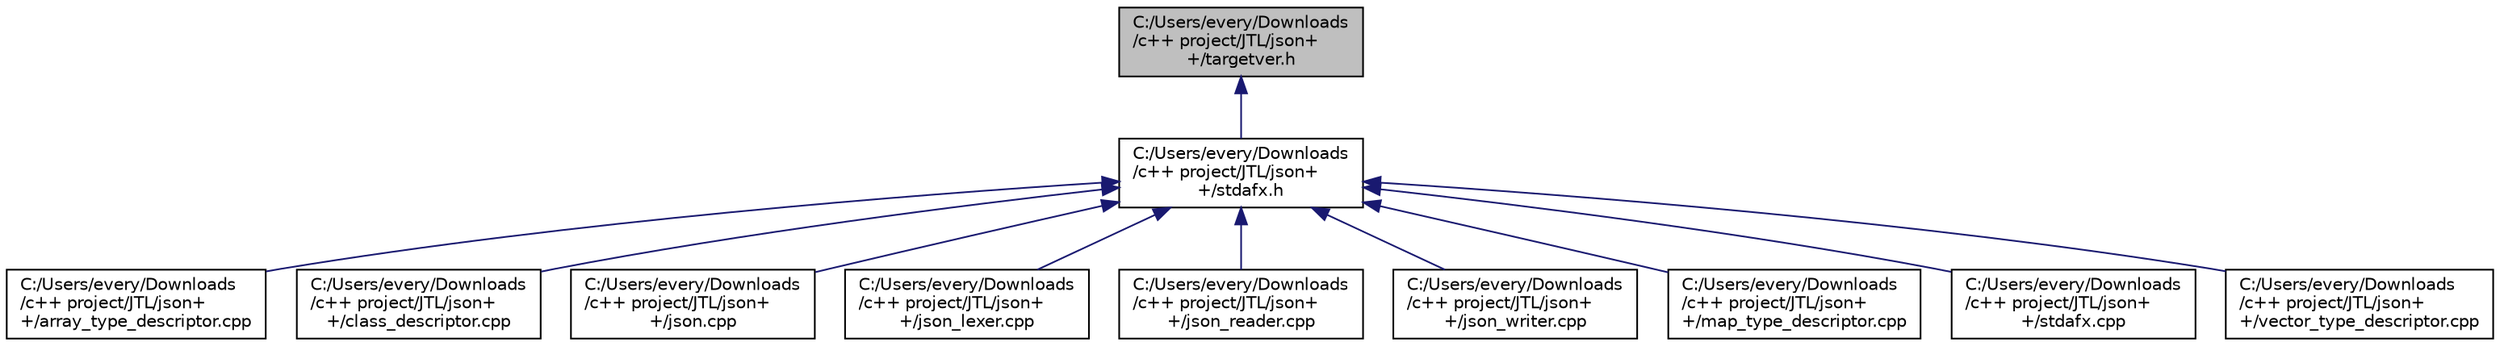 digraph "C:/Users/every/Downloads/c++ project/JTL/json++/targetver.h"
{
  edge [fontname="Helvetica",fontsize="10",labelfontname="Helvetica",labelfontsize="10"];
  node [fontname="Helvetica",fontsize="10",shape=record];
  Node2 [label="C:/Users/every/Downloads\l/c++ project/JTL/json+\l+/targetver.h",height=0.2,width=0.4,color="black", fillcolor="grey75", style="filled", fontcolor="black"];
  Node2 -> Node3 [dir="back",color="midnightblue",fontsize="10",style="solid",fontname="Helvetica"];
  Node3 [label="C:/Users/every/Downloads\l/c++ project/JTL/json+\l+/stdafx.h",height=0.2,width=0.4,color="black", fillcolor="white", style="filled",URL="$stdafx_8h.html"];
  Node3 -> Node4 [dir="back",color="midnightblue",fontsize="10",style="solid",fontname="Helvetica"];
  Node4 [label="C:/Users/every/Downloads\l/c++ project/JTL/json+\l+/array_type_descriptor.cpp",height=0.2,width=0.4,color="black", fillcolor="white", style="filled",URL="$array__type__descriptor_8cpp.html"];
  Node3 -> Node5 [dir="back",color="midnightblue",fontsize="10",style="solid",fontname="Helvetica"];
  Node5 [label="C:/Users/every/Downloads\l/c++ project/JTL/json+\l+/class_descriptor.cpp",height=0.2,width=0.4,color="black", fillcolor="white", style="filled",URL="$class__descriptor_8cpp.html"];
  Node3 -> Node6 [dir="back",color="midnightblue",fontsize="10",style="solid",fontname="Helvetica"];
  Node6 [label="C:/Users/every/Downloads\l/c++ project/JTL/json+\l+/json.cpp",height=0.2,width=0.4,color="black", fillcolor="white", style="filled",URL="$json_8cpp.html"];
  Node3 -> Node7 [dir="back",color="midnightblue",fontsize="10",style="solid",fontname="Helvetica"];
  Node7 [label="C:/Users/every/Downloads\l/c++ project/JTL/json+\l+/json_lexer.cpp",height=0.2,width=0.4,color="black", fillcolor="white", style="filled",URL="$json__lexer_8cpp.html"];
  Node3 -> Node8 [dir="back",color="midnightblue",fontsize="10",style="solid",fontname="Helvetica"];
  Node8 [label="C:/Users/every/Downloads\l/c++ project/JTL/json+\l+/json_reader.cpp",height=0.2,width=0.4,color="black", fillcolor="white", style="filled",URL="$json__reader_8cpp.html"];
  Node3 -> Node9 [dir="back",color="midnightblue",fontsize="10",style="solid",fontname="Helvetica"];
  Node9 [label="C:/Users/every/Downloads\l/c++ project/JTL/json+\l+/json_writer.cpp",height=0.2,width=0.4,color="black", fillcolor="white", style="filled",URL="$json__writer_8cpp.html"];
  Node3 -> Node10 [dir="back",color="midnightblue",fontsize="10",style="solid",fontname="Helvetica"];
  Node10 [label="C:/Users/every/Downloads\l/c++ project/JTL/json+\l+/map_type_descriptor.cpp",height=0.2,width=0.4,color="black", fillcolor="white", style="filled",URL="$map__type__descriptor_8cpp.html"];
  Node3 -> Node11 [dir="back",color="midnightblue",fontsize="10",style="solid",fontname="Helvetica"];
  Node11 [label="C:/Users/every/Downloads\l/c++ project/JTL/json+\l+/stdafx.cpp",height=0.2,width=0.4,color="black", fillcolor="white", style="filled",URL="$stdafx_8cpp.html"];
  Node3 -> Node12 [dir="back",color="midnightblue",fontsize="10",style="solid",fontname="Helvetica"];
  Node12 [label="C:/Users/every/Downloads\l/c++ project/JTL/json+\l+/vector_type_descriptor.cpp",height=0.2,width=0.4,color="black", fillcolor="white", style="filled",URL="$vector__type__descriptor_8cpp.html"];
}
